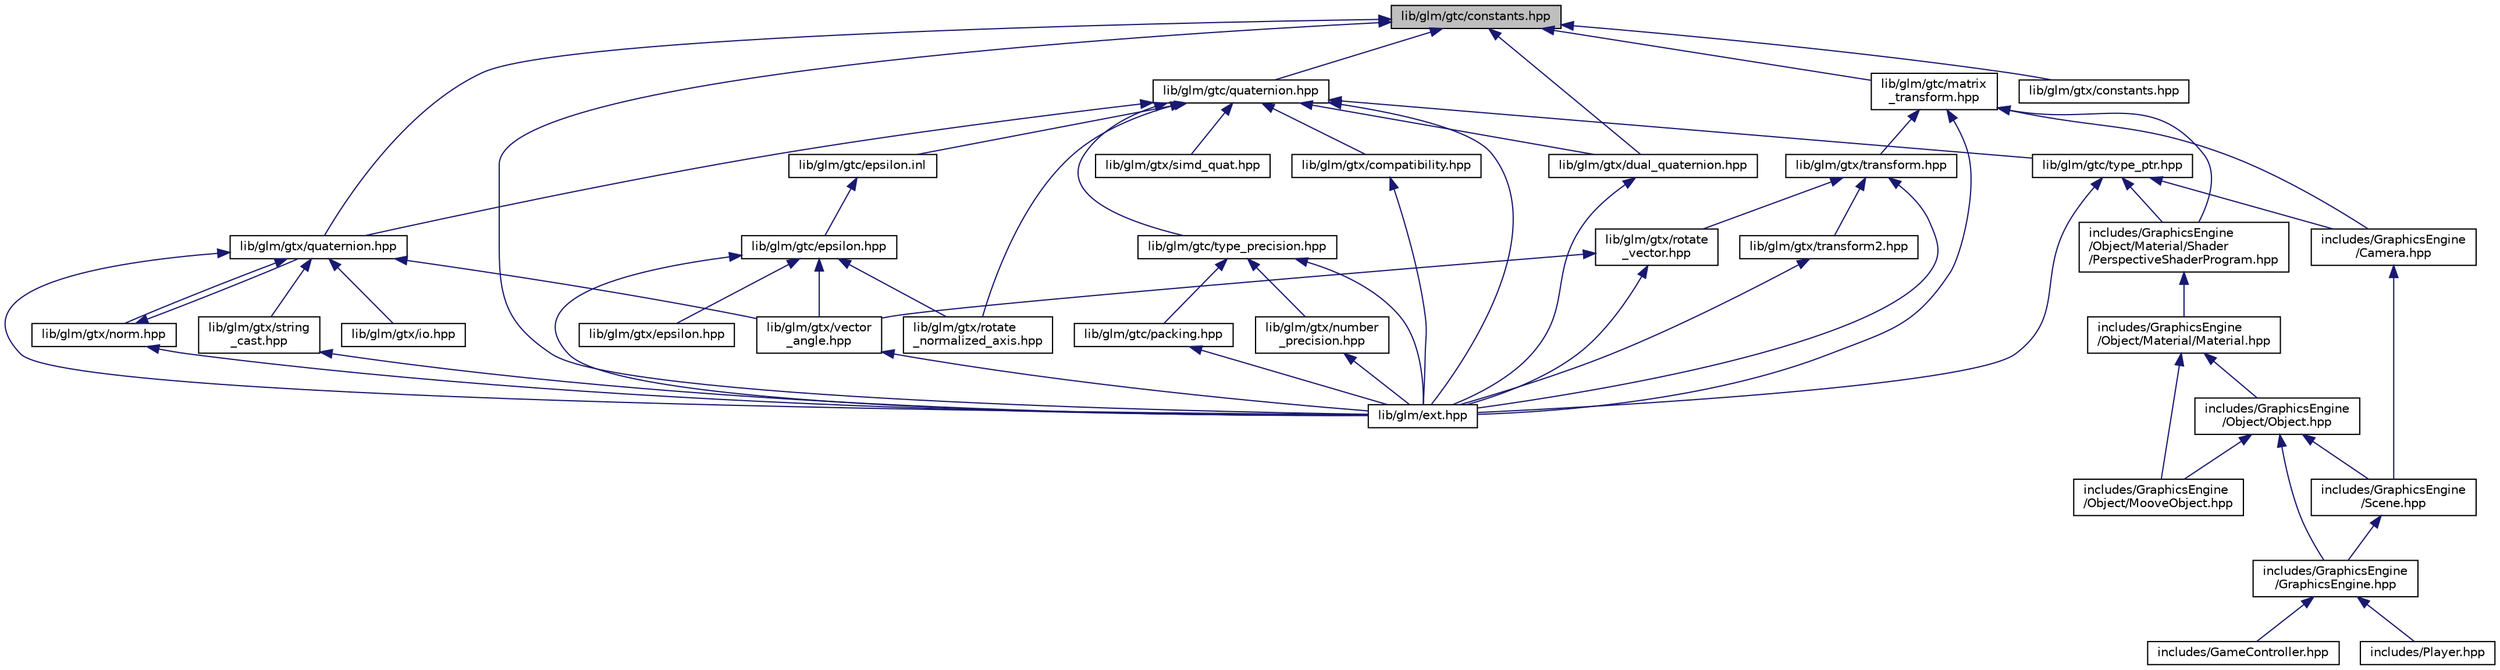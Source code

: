 digraph "lib/glm/gtc/constants.hpp"
{
  edge [fontname="Helvetica",fontsize="10",labelfontname="Helvetica",labelfontsize="10"];
  node [fontname="Helvetica",fontsize="10",shape=record];
  Node3 [label="lib/glm/gtc/constants.hpp",height=0.2,width=0.4,color="black", fillcolor="grey75", style="filled", fontcolor="black"];
  Node3 -> Node4 [dir="back",color="midnightblue",fontsize="10",style="solid",fontname="Helvetica"];
  Node4 [label="lib/glm/ext.hpp",height=0.2,width=0.4,color="black", fillcolor="white", style="filled",URL="$ext_8hpp_source.html"];
  Node3 -> Node5 [dir="back",color="midnightblue",fontsize="10",style="solid",fontname="Helvetica"];
  Node5 [label="lib/glm/gtc/quaternion.hpp",height=0.2,width=0.4,color="black", fillcolor="white", style="filled",URL="$gtc_2quaternion_8hpp.html"];
  Node5 -> Node6 [dir="back",color="midnightblue",fontsize="10",style="solid",fontname="Helvetica"];
  Node6 [label="lib/glm/gtc/epsilon.inl",height=0.2,width=0.4,color="black", fillcolor="white", style="filled",URL="$epsilon_8inl.html"];
  Node6 -> Node7 [dir="back",color="midnightblue",fontsize="10",style="solid",fontname="Helvetica"];
  Node7 [label="lib/glm/gtc/epsilon.hpp",height=0.2,width=0.4,color="black", fillcolor="white", style="filled",URL="$gtc_2epsilon_8hpp.html"];
  Node7 -> Node4 [dir="back",color="midnightblue",fontsize="10",style="solid",fontname="Helvetica"];
  Node7 -> Node8 [dir="back",color="midnightblue",fontsize="10",style="solid",fontname="Helvetica"];
  Node8 [label="lib/glm/gtx/vector\l_angle.hpp",height=0.2,width=0.4,color="black", fillcolor="white", style="filled",URL="$vector__angle_8hpp.html"];
  Node8 -> Node4 [dir="back",color="midnightblue",fontsize="10",style="solid",fontname="Helvetica"];
  Node7 -> Node9 [dir="back",color="midnightblue",fontsize="10",style="solid",fontname="Helvetica"];
  Node9 [label="lib/glm/gtx/epsilon.hpp",height=0.2,width=0.4,color="black", fillcolor="white", style="filled",URL="$gtx_2epsilon_8hpp_source.html"];
  Node7 -> Node10 [dir="back",color="midnightblue",fontsize="10",style="solid",fontname="Helvetica"];
  Node10 [label="lib/glm/gtx/rotate\l_normalized_axis.hpp",height=0.2,width=0.4,color="black", fillcolor="white", style="filled",URL="$rotate__normalized__axis_8hpp.html"];
  Node5 -> Node11 [dir="back",color="midnightblue",fontsize="10",style="solid",fontname="Helvetica"];
  Node11 [label="lib/glm/gtc/type_precision.hpp",height=0.2,width=0.4,color="black", fillcolor="white", style="filled",URL="$type__precision_8hpp.html"];
  Node11 -> Node12 [dir="back",color="midnightblue",fontsize="10",style="solid",fontname="Helvetica"];
  Node12 [label="lib/glm/gtc/packing.hpp",height=0.2,width=0.4,color="black", fillcolor="white", style="filled",URL="$gtc_2packing_8hpp.html"];
  Node12 -> Node4 [dir="back",color="midnightblue",fontsize="10",style="solid",fontname="Helvetica"];
  Node11 -> Node4 [dir="back",color="midnightblue",fontsize="10",style="solid",fontname="Helvetica"];
  Node11 -> Node13 [dir="back",color="midnightblue",fontsize="10",style="solid",fontname="Helvetica"];
  Node13 [label="lib/glm/gtx/number\l_precision.hpp",height=0.2,width=0.4,color="black", fillcolor="white", style="filled",URL="$number__precision_8hpp.html"];
  Node13 -> Node4 [dir="back",color="midnightblue",fontsize="10",style="solid",fontname="Helvetica"];
  Node5 -> Node4 [dir="back",color="midnightblue",fontsize="10",style="solid",fontname="Helvetica"];
  Node5 -> Node14 [dir="back",color="midnightblue",fontsize="10",style="solid",fontname="Helvetica"];
  Node14 [label="lib/glm/gtc/type_ptr.hpp",height=0.2,width=0.4,color="black", fillcolor="white", style="filled",URL="$type__ptr_8hpp.html"];
  Node14 -> Node15 [dir="back",color="midnightblue",fontsize="10",style="solid",fontname="Helvetica"];
  Node15 [label="includes/GraphicsEngine\l/Camera.hpp",height=0.2,width=0.4,color="black", fillcolor="white", style="filled",URL="$_camera_8hpp_source.html"];
  Node15 -> Node16 [dir="back",color="midnightblue",fontsize="10",style="solid",fontname="Helvetica"];
  Node16 [label="includes/GraphicsEngine\l/Scene.hpp",height=0.2,width=0.4,color="black", fillcolor="white", style="filled",URL="$_scene_8hpp_source.html"];
  Node16 -> Node17 [dir="back",color="midnightblue",fontsize="10",style="solid",fontname="Helvetica"];
  Node17 [label="includes/GraphicsEngine\l/GraphicsEngine.hpp",height=0.2,width=0.4,color="black", fillcolor="white", style="filled",URL="$_graphics_engine_8hpp_source.html"];
  Node17 -> Node18 [dir="back",color="midnightblue",fontsize="10",style="solid",fontname="Helvetica"];
  Node18 [label="includes/GameController.hpp",height=0.2,width=0.4,color="black", fillcolor="white", style="filled",URL="$_game_controller_8hpp_source.html"];
  Node17 -> Node19 [dir="back",color="midnightblue",fontsize="10",style="solid",fontname="Helvetica"];
  Node19 [label="includes/Player.hpp",height=0.2,width=0.4,color="black", fillcolor="white", style="filled",URL="$_player_8hpp_source.html"];
  Node14 -> Node20 [dir="back",color="midnightblue",fontsize="10",style="solid",fontname="Helvetica"];
  Node20 [label="includes/GraphicsEngine\l/Object/Material/Shader\l/PerspectiveShaderProgram.hpp",height=0.2,width=0.4,color="black", fillcolor="white", style="filled",URL="$_perspective_shader_program_8hpp_source.html"];
  Node20 -> Node21 [dir="back",color="midnightblue",fontsize="10",style="solid",fontname="Helvetica"];
  Node21 [label="includes/GraphicsEngine\l/Object/Material/Material.hpp",height=0.2,width=0.4,color="black", fillcolor="white", style="filled",URL="$_material_8hpp_source.html"];
  Node21 -> Node22 [dir="back",color="midnightblue",fontsize="10",style="solid",fontname="Helvetica"];
  Node22 [label="includes/GraphicsEngine\l/Object/MooveObject.hpp",height=0.2,width=0.4,color="black", fillcolor="white", style="filled",URL="$_moove_object_8hpp_source.html"];
  Node21 -> Node23 [dir="back",color="midnightblue",fontsize="10",style="solid",fontname="Helvetica"];
  Node23 [label="includes/GraphicsEngine\l/Object/Object.hpp",height=0.2,width=0.4,color="black", fillcolor="white", style="filled",URL="$_object_8hpp_source.html"];
  Node23 -> Node16 [dir="back",color="midnightblue",fontsize="10",style="solid",fontname="Helvetica"];
  Node23 -> Node17 [dir="back",color="midnightblue",fontsize="10",style="solid",fontname="Helvetica"];
  Node23 -> Node22 [dir="back",color="midnightblue",fontsize="10",style="solid",fontname="Helvetica"];
  Node14 -> Node4 [dir="back",color="midnightblue",fontsize="10",style="solid",fontname="Helvetica"];
  Node5 -> Node24 [dir="back",color="midnightblue",fontsize="10",style="solid",fontname="Helvetica"];
  Node24 [label="lib/glm/gtx/compatibility.hpp",height=0.2,width=0.4,color="black", fillcolor="white", style="filled",URL="$compatibility_8hpp.html"];
  Node24 -> Node4 [dir="back",color="midnightblue",fontsize="10",style="solid",fontname="Helvetica"];
  Node5 -> Node25 [dir="back",color="midnightblue",fontsize="10",style="solid",fontname="Helvetica"];
  Node25 [label="lib/glm/gtx/dual_quaternion.hpp",height=0.2,width=0.4,color="black", fillcolor="white", style="filled",URL="$dual__quaternion_8hpp.html"];
  Node25 -> Node4 [dir="back",color="midnightblue",fontsize="10",style="solid",fontname="Helvetica"];
  Node5 -> Node26 [dir="back",color="midnightblue",fontsize="10",style="solid",fontname="Helvetica"];
  Node26 [label="lib/glm/gtx/quaternion.hpp",height=0.2,width=0.4,color="black", fillcolor="white", style="filled",URL="$gtx_2quaternion_8hpp.html"];
  Node26 -> Node27 [dir="back",color="midnightblue",fontsize="10",style="solid",fontname="Helvetica"];
  Node27 [label="lib/glm/gtx/norm.hpp",height=0.2,width=0.4,color="black", fillcolor="white", style="filled",URL="$norm_8hpp.html"];
  Node27 -> Node4 [dir="back",color="midnightblue",fontsize="10",style="solid",fontname="Helvetica"];
  Node27 -> Node26 [dir="back",color="midnightblue",fontsize="10",style="solid",fontname="Helvetica"];
  Node26 -> Node4 [dir="back",color="midnightblue",fontsize="10",style="solid",fontname="Helvetica"];
  Node26 -> Node28 [dir="back",color="midnightblue",fontsize="10",style="solid",fontname="Helvetica"];
  Node28 [label="lib/glm/gtx/string\l_cast.hpp",height=0.2,width=0.4,color="black", fillcolor="white", style="filled",URL="$string__cast_8hpp.html"];
  Node28 -> Node4 [dir="back",color="midnightblue",fontsize="10",style="solid",fontname="Helvetica"];
  Node26 -> Node8 [dir="back",color="midnightblue",fontsize="10",style="solid",fontname="Helvetica"];
  Node26 -> Node29 [dir="back",color="midnightblue",fontsize="10",style="solid",fontname="Helvetica"];
  Node29 [label="lib/glm/gtx/io.hpp",height=0.2,width=0.4,color="black", fillcolor="white", style="filled",URL="$io_8hpp.html"];
  Node5 -> Node10 [dir="back",color="midnightblue",fontsize="10",style="solid",fontname="Helvetica"];
  Node5 -> Node30 [dir="back",color="midnightblue",fontsize="10",style="solid",fontname="Helvetica"];
  Node30 [label="lib/glm/gtx/simd_quat.hpp",height=0.2,width=0.4,color="black", fillcolor="white", style="filled",URL="$simd__quat_8hpp.html"];
  Node3 -> Node31 [dir="back",color="midnightblue",fontsize="10",style="solid",fontname="Helvetica"];
  Node31 [label="lib/glm/gtc/matrix\l_transform.hpp",height=0.2,width=0.4,color="black", fillcolor="white", style="filled",URL="$matrix__transform_8hpp.html"];
  Node31 -> Node15 [dir="back",color="midnightblue",fontsize="10",style="solid",fontname="Helvetica"];
  Node31 -> Node20 [dir="back",color="midnightblue",fontsize="10",style="solid",fontname="Helvetica"];
  Node31 -> Node4 [dir="back",color="midnightblue",fontsize="10",style="solid",fontname="Helvetica"];
  Node31 -> Node32 [dir="back",color="midnightblue",fontsize="10",style="solid",fontname="Helvetica"];
  Node32 [label="lib/glm/gtx/transform.hpp",height=0.2,width=0.4,color="black", fillcolor="white", style="filled",URL="$transform_8hpp.html"];
  Node32 -> Node33 [dir="back",color="midnightblue",fontsize="10",style="solid",fontname="Helvetica"];
  Node33 [label="lib/glm/gtx/rotate\l_vector.hpp",height=0.2,width=0.4,color="black", fillcolor="white", style="filled",URL="$rotate__vector_8hpp.html"];
  Node33 -> Node4 [dir="back",color="midnightblue",fontsize="10",style="solid",fontname="Helvetica"];
  Node33 -> Node8 [dir="back",color="midnightblue",fontsize="10",style="solid",fontname="Helvetica"];
  Node32 -> Node4 [dir="back",color="midnightblue",fontsize="10",style="solid",fontname="Helvetica"];
  Node32 -> Node34 [dir="back",color="midnightblue",fontsize="10",style="solid",fontname="Helvetica"];
  Node34 [label="lib/glm/gtx/transform2.hpp",height=0.2,width=0.4,color="black", fillcolor="white", style="filled",URL="$transform2_8hpp.html"];
  Node34 -> Node4 [dir="back",color="midnightblue",fontsize="10",style="solid",fontname="Helvetica"];
  Node3 -> Node25 [dir="back",color="midnightblue",fontsize="10",style="solid",fontname="Helvetica"];
  Node3 -> Node26 [dir="back",color="midnightblue",fontsize="10",style="solid",fontname="Helvetica"];
  Node3 -> Node35 [dir="back",color="midnightblue",fontsize="10",style="solid",fontname="Helvetica"];
  Node35 [label="lib/glm/gtx/constants.hpp",height=0.2,width=0.4,color="black", fillcolor="white", style="filled",URL="$gtx_2constants_8hpp_source.html"];
}
